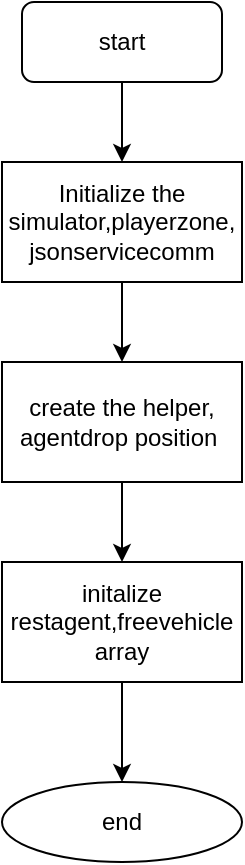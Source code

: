 <mxfile version="17.4.6" type="github">
  <diagram id="Yb8D5lThMKvBHufGlIrT" name="Page-1">
    <mxGraphModel dx="1038" dy="579" grid="1" gridSize="10" guides="1" tooltips="1" connect="1" arrows="1" fold="1" page="1" pageScale="1" pageWidth="850" pageHeight="1100" math="0" shadow="0">
      <root>
        <mxCell id="0" />
        <mxCell id="1" parent="0" />
        <mxCell id="S_BnmoFApAnSWSCkH0mm-3" value="" style="edgeStyle=orthogonalEdgeStyle;rounded=0;orthogonalLoop=1;jettySize=auto;html=1;" edge="1" parent="1" source="S_BnmoFApAnSWSCkH0mm-1" target="S_BnmoFApAnSWSCkH0mm-2">
          <mxGeometry relative="1" as="geometry" />
        </mxCell>
        <mxCell id="S_BnmoFApAnSWSCkH0mm-1" value="start" style="rounded=1;whiteSpace=wrap;html=1;" vertex="1" parent="1">
          <mxGeometry x="320" y="20" width="100" height="40" as="geometry" />
        </mxCell>
        <mxCell id="S_BnmoFApAnSWSCkH0mm-5" value="" style="edgeStyle=orthogonalEdgeStyle;rounded=0;orthogonalLoop=1;jettySize=auto;html=1;" edge="1" parent="1" source="S_BnmoFApAnSWSCkH0mm-2" target="S_BnmoFApAnSWSCkH0mm-4">
          <mxGeometry relative="1" as="geometry" />
        </mxCell>
        <mxCell id="S_BnmoFApAnSWSCkH0mm-2" value="Initialize the simulator,playerzone, jsonservicecomm" style="rounded=0;whiteSpace=wrap;html=1;" vertex="1" parent="1">
          <mxGeometry x="310" y="100" width="120" height="60" as="geometry" />
        </mxCell>
        <mxCell id="S_BnmoFApAnSWSCkH0mm-7" value="" style="edgeStyle=orthogonalEdgeStyle;rounded=0;orthogonalLoop=1;jettySize=auto;html=1;" edge="1" parent="1" source="S_BnmoFApAnSWSCkH0mm-4" target="S_BnmoFApAnSWSCkH0mm-6">
          <mxGeometry relative="1" as="geometry" />
        </mxCell>
        <mxCell id="S_BnmoFApAnSWSCkH0mm-4" value="create the helper,&lt;br&gt;agentdrop position&amp;nbsp;" style="whiteSpace=wrap;html=1;rounded=0;" vertex="1" parent="1">
          <mxGeometry x="310" y="200" width="120" height="60" as="geometry" />
        </mxCell>
        <mxCell id="S_BnmoFApAnSWSCkH0mm-9" value="" style="edgeStyle=orthogonalEdgeStyle;rounded=0;orthogonalLoop=1;jettySize=auto;html=1;" edge="1" parent="1" source="S_BnmoFApAnSWSCkH0mm-6" target="S_BnmoFApAnSWSCkH0mm-8">
          <mxGeometry relative="1" as="geometry" />
        </mxCell>
        <mxCell id="S_BnmoFApAnSWSCkH0mm-6" value="initalize restagent,freevehicle array" style="whiteSpace=wrap;html=1;rounded=0;" vertex="1" parent="1">
          <mxGeometry x="310" y="300" width="120" height="60" as="geometry" />
        </mxCell>
        <mxCell id="S_BnmoFApAnSWSCkH0mm-8" value="end" style="ellipse;whiteSpace=wrap;html=1;rounded=0;" vertex="1" parent="1">
          <mxGeometry x="310" y="410" width="120" height="40" as="geometry" />
        </mxCell>
      </root>
    </mxGraphModel>
  </diagram>
</mxfile>
